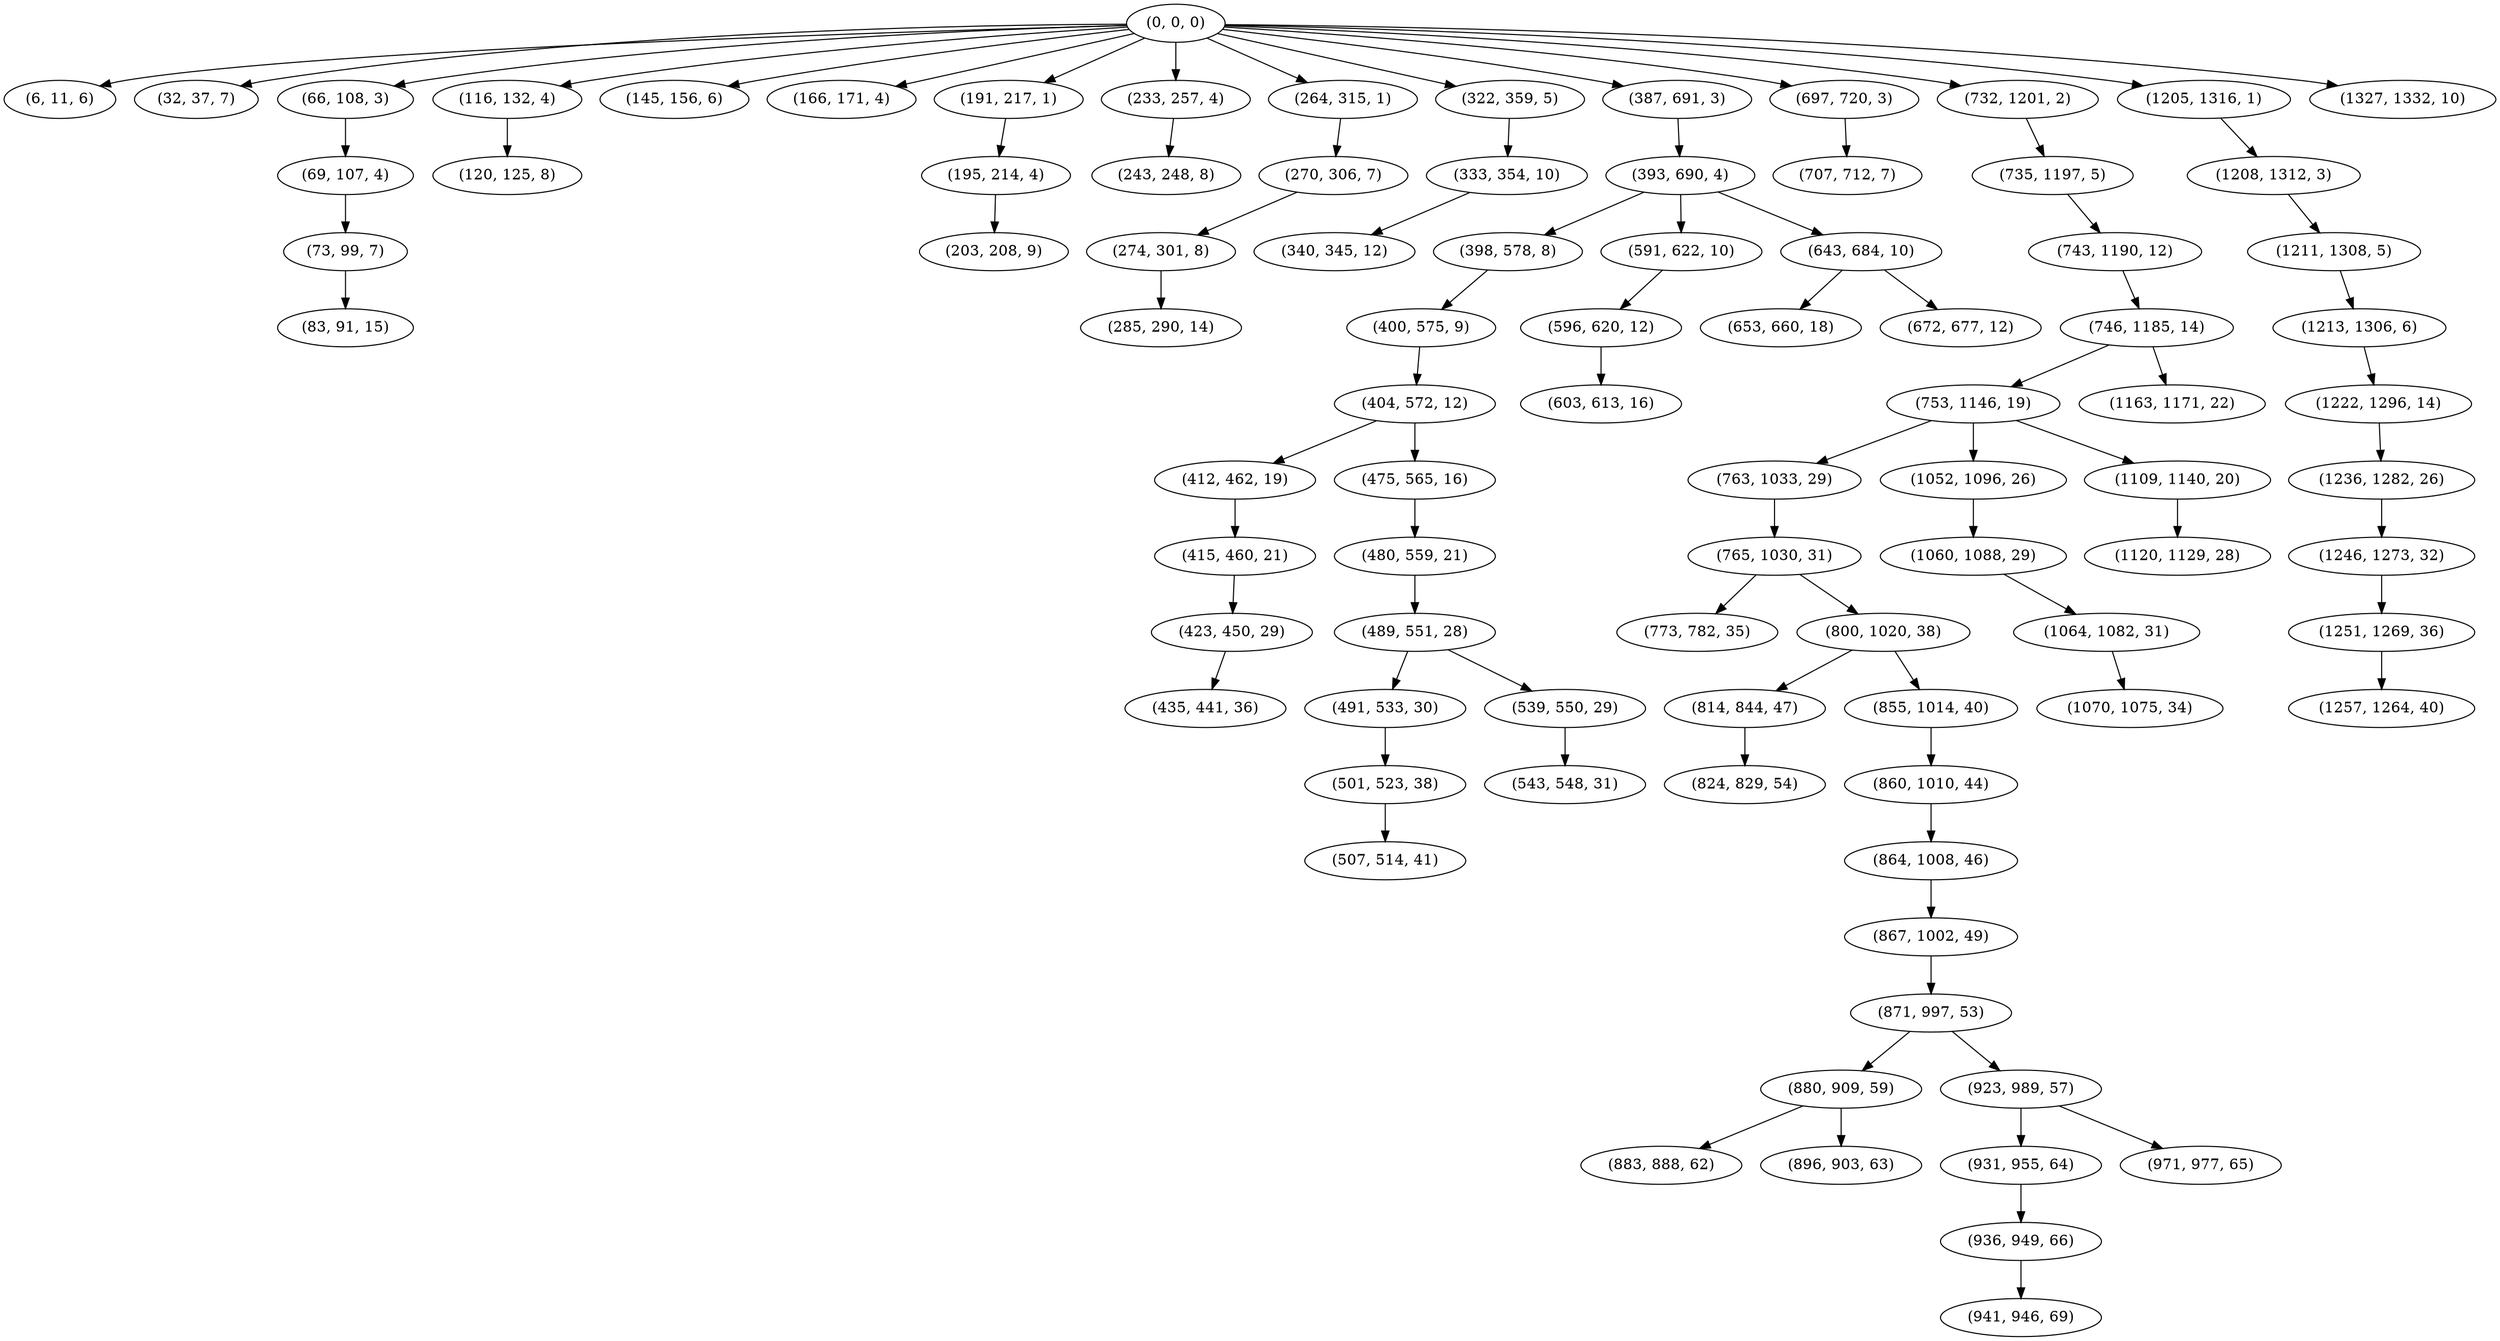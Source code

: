 digraph tree {
    "(0, 0, 0)";
    "(6, 11, 6)";
    "(32, 37, 7)";
    "(66, 108, 3)";
    "(69, 107, 4)";
    "(73, 99, 7)";
    "(83, 91, 15)";
    "(116, 132, 4)";
    "(120, 125, 8)";
    "(145, 156, 6)";
    "(166, 171, 4)";
    "(191, 217, 1)";
    "(195, 214, 4)";
    "(203, 208, 9)";
    "(233, 257, 4)";
    "(243, 248, 8)";
    "(264, 315, 1)";
    "(270, 306, 7)";
    "(274, 301, 8)";
    "(285, 290, 14)";
    "(322, 359, 5)";
    "(333, 354, 10)";
    "(340, 345, 12)";
    "(387, 691, 3)";
    "(393, 690, 4)";
    "(398, 578, 8)";
    "(400, 575, 9)";
    "(404, 572, 12)";
    "(412, 462, 19)";
    "(415, 460, 21)";
    "(423, 450, 29)";
    "(435, 441, 36)";
    "(475, 565, 16)";
    "(480, 559, 21)";
    "(489, 551, 28)";
    "(491, 533, 30)";
    "(501, 523, 38)";
    "(507, 514, 41)";
    "(539, 550, 29)";
    "(543, 548, 31)";
    "(591, 622, 10)";
    "(596, 620, 12)";
    "(603, 613, 16)";
    "(643, 684, 10)";
    "(653, 660, 18)";
    "(672, 677, 12)";
    "(697, 720, 3)";
    "(707, 712, 7)";
    "(732, 1201, 2)";
    "(735, 1197, 5)";
    "(743, 1190, 12)";
    "(746, 1185, 14)";
    "(753, 1146, 19)";
    "(763, 1033, 29)";
    "(765, 1030, 31)";
    "(773, 782, 35)";
    "(800, 1020, 38)";
    "(814, 844, 47)";
    "(824, 829, 54)";
    "(855, 1014, 40)";
    "(860, 1010, 44)";
    "(864, 1008, 46)";
    "(867, 1002, 49)";
    "(871, 997, 53)";
    "(880, 909, 59)";
    "(883, 888, 62)";
    "(896, 903, 63)";
    "(923, 989, 57)";
    "(931, 955, 64)";
    "(936, 949, 66)";
    "(941, 946, 69)";
    "(971, 977, 65)";
    "(1052, 1096, 26)";
    "(1060, 1088, 29)";
    "(1064, 1082, 31)";
    "(1070, 1075, 34)";
    "(1109, 1140, 20)";
    "(1120, 1129, 28)";
    "(1163, 1171, 22)";
    "(1205, 1316, 1)";
    "(1208, 1312, 3)";
    "(1211, 1308, 5)";
    "(1213, 1306, 6)";
    "(1222, 1296, 14)";
    "(1236, 1282, 26)";
    "(1246, 1273, 32)";
    "(1251, 1269, 36)";
    "(1257, 1264, 40)";
    "(1327, 1332, 10)";
    "(0, 0, 0)" -> "(6, 11, 6)";
    "(0, 0, 0)" -> "(32, 37, 7)";
    "(0, 0, 0)" -> "(66, 108, 3)";
    "(0, 0, 0)" -> "(116, 132, 4)";
    "(0, 0, 0)" -> "(145, 156, 6)";
    "(0, 0, 0)" -> "(166, 171, 4)";
    "(0, 0, 0)" -> "(191, 217, 1)";
    "(0, 0, 0)" -> "(233, 257, 4)";
    "(0, 0, 0)" -> "(264, 315, 1)";
    "(0, 0, 0)" -> "(322, 359, 5)";
    "(0, 0, 0)" -> "(387, 691, 3)";
    "(0, 0, 0)" -> "(697, 720, 3)";
    "(0, 0, 0)" -> "(732, 1201, 2)";
    "(0, 0, 0)" -> "(1205, 1316, 1)";
    "(0, 0, 0)" -> "(1327, 1332, 10)";
    "(66, 108, 3)" -> "(69, 107, 4)";
    "(69, 107, 4)" -> "(73, 99, 7)";
    "(73, 99, 7)" -> "(83, 91, 15)";
    "(116, 132, 4)" -> "(120, 125, 8)";
    "(191, 217, 1)" -> "(195, 214, 4)";
    "(195, 214, 4)" -> "(203, 208, 9)";
    "(233, 257, 4)" -> "(243, 248, 8)";
    "(264, 315, 1)" -> "(270, 306, 7)";
    "(270, 306, 7)" -> "(274, 301, 8)";
    "(274, 301, 8)" -> "(285, 290, 14)";
    "(322, 359, 5)" -> "(333, 354, 10)";
    "(333, 354, 10)" -> "(340, 345, 12)";
    "(387, 691, 3)" -> "(393, 690, 4)";
    "(393, 690, 4)" -> "(398, 578, 8)";
    "(393, 690, 4)" -> "(591, 622, 10)";
    "(393, 690, 4)" -> "(643, 684, 10)";
    "(398, 578, 8)" -> "(400, 575, 9)";
    "(400, 575, 9)" -> "(404, 572, 12)";
    "(404, 572, 12)" -> "(412, 462, 19)";
    "(404, 572, 12)" -> "(475, 565, 16)";
    "(412, 462, 19)" -> "(415, 460, 21)";
    "(415, 460, 21)" -> "(423, 450, 29)";
    "(423, 450, 29)" -> "(435, 441, 36)";
    "(475, 565, 16)" -> "(480, 559, 21)";
    "(480, 559, 21)" -> "(489, 551, 28)";
    "(489, 551, 28)" -> "(491, 533, 30)";
    "(489, 551, 28)" -> "(539, 550, 29)";
    "(491, 533, 30)" -> "(501, 523, 38)";
    "(501, 523, 38)" -> "(507, 514, 41)";
    "(539, 550, 29)" -> "(543, 548, 31)";
    "(591, 622, 10)" -> "(596, 620, 12)";
    "(596, 620, 12)" -> "(603, 613, 16)";
    "(643, 684, 10)" -> "(653, 660, 18)";
    "(643, 684, 10)" -> "(672, 677, 12)";
    "(697, 720, 3)" -> "(707, 712, 7)";
    "(732, 1201, 2)" -> "(735, 1197, 5)";
    "(735, 1197, 5)" -> "(743, 1190, 12)";
    "(743, 1190, 12)" -> "(746, 1185, 14)";
    "(746, 1185, 14)" -> "(753, 1146, 19)";
    "(746, 1185, 14)" -> "(1163, 1171, 22)";
    "(753, 1146, 19)" -> "(763, 1033, 29)";
    "(753, 1146, 19)" -> "(1052, 1096, 26)";
    "(753, 1146, 19)" -> "(1109, 1140, 20)";
    "(763, 1033, 29)" -> "(765, 1030, 31)";
    "(765, 1030, 31)" -> "(773, 782, 35)";
    "(765, 1030, 31)" -> "(800, 1020, 38)";
    "(800, 1020, 38)" -> "(814, 844, 47)";
    "(800, 1020, 38)" -> "(855, 1014, 40)";
    "(814, 844, 47)" -> "(824, 829, 54)";
    "(855, 1014, 40)" -> "(860, 1010, 44)";
    "(860, 1010, 44)" -> "(864, 1008, 46)";
    "(864, 1008, 46)" -> "(867, 1002, 49)";
    "(867, 1002, 49)" -> "(871, 997, 53)";
    "(871, 997, 53)" -> "(880, 909, 59)";
    "(871, 997, 53)" -> "(923, 989, 57)";
    "(880, 909, 59)" -> "(883, 888, 62)";
    "(880, 909, 59)" -> "(896, 903, 63)";
    "(923, 989, 57)" -> "(931, 955, 64)";
    "(923, 989, 57)" -> "(971, 977, 65)";
    "(931, 955, 64)" -> "(936, 949, 66)";
    "(936, 949, 66)" -> "(941, 946, 69)";
    "(1052, 1096, 26)" -> "(1060, 1088, 29)";
    "(1060, 1088, 29)" -> "(1064, 1082, 31)";
    "(1064, 1082, 31)" -> "(1070, 1075, 34)";
    "(1109, 1140, 20)" -> "(1120, 1129, 28)";
    "(1205, 1316, 1)" -> "(1208, 1312, 3)";
    "(1208, 1312, 3)" -> "(1211, 1308, 5)";
    "(1211, 1308, 5)" -> "(1213, 1306, 6)";
    "(1213, 1306, 6)" -> "(1222, 1296, 14)";
    "(1222, 1296, 14)" -> "(1236, 1282, 26)";
    "(1236, 1282, 26)" -> "(1246, 1273, 32)";
    "(1246, 1273, 32)" -> "(1251, 1269, 36)";
    "(1251, 1269, 36)" -> "(1257, 1264, 40)";
}

